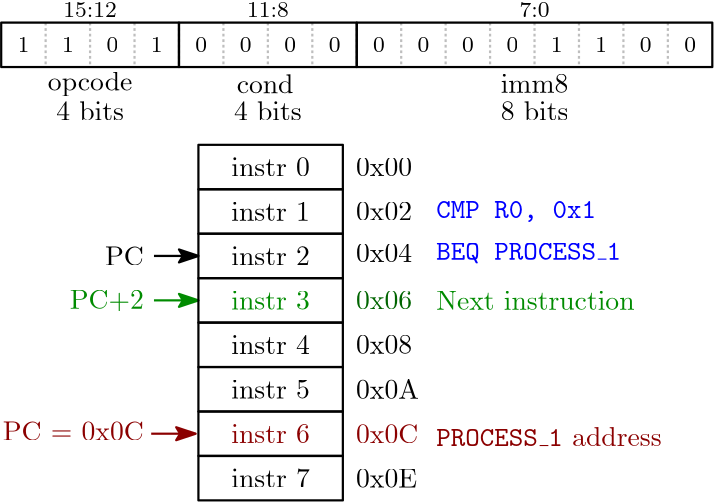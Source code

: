 <?xml version="1.0"?>
<!DOCTYPE ipe SYSTEM "ipe.dtd">
<ipe version="70218" creator="Ipe 7.2.23">
<info created="D:20190917234003" modified="D:20210413195147"/>
<ipestyle name="basic">
<symbol name="arrow/arc(spx)">
<path stroke="sym-stroke" fill="sym-stroke" pen="sym-pen">
0 0 m
-1 0.333 l
-1 -0.333 l
h
</path>
</symbol>
<symbol name="arrow/farc(spx)">
<path stroke="sym-stroke" fill="white" pen="sym-pen">
0 0 m
-1 0.333 l
-1 -0.333 l
h
</path>
</symbol>
<symbol name="arrow/ptarc(spx)">
<path stroke="sym-stroke" fill="sym-stroke" pen="sym-pen">
0 0 m
-1 0.333 l
-0.8 0 l
-1 -0.333 l
h
</path>
</symbol>
<symbol name="arrow/fptarc(spx)">
<path stroke="sym-stroke" fill="white" pen="sym-pen">
0 0 m
-1 0.333 l
-0.8 0 l
-1 -0.333 l
h
</path>
</symbol>
<symbol name="mark/circle(sx)" transformations="translations">
<path fill="sym-stroke">
0.6 0 0 0.6 0 0 e
0.4 0 0 0.4 0 0 e
</path>
</symbol>
<symbol name="mark/disk(sx)" transformations="translations">
<path fill="sym-stroke">
0.6 0 0 0.6 0 0 e
</path>
</symbol>
<symbol name="mark/fdisk(sfx)" transformations="translations">
<group>
<path fill="sym-fill">
0.5 0 0 0.5 0 0 e
</path>
<path fill="sym-stroke" fillrule="eofill">
0.6 0 0 0.6 0 0 e
0.4 0 0 0.4 0 0 e
</path>
</group>
</symbol>
<symbol name="mark/box(sx)" transformations="translations">
<path fill="sym-stroke" fillrule="eofill">
-0.6 -0.6 m
0.6 -0.6 l
0.6 0.6 l
-0.6 0.6 l
h
-0.4 -0.4 m
0.4 -0.4 l
0.4 0.4 l
-0.4 0.4 l
h
</path>
</symbol>
<symbol name="mark/square(sx)" transformations="translations">
<path fill="sym-stroke">
-0.6 -0.6 m
0.6 -0.6 l
0.6 0.6 l
-0.6 0.6 l
h
</path>
</symbol>
<symbol name="mark/fsquare(sfx)" transformations="translations">
<group>
<path fill="sym-fill">
-0.5 -0.5 m
0.5 -0.5 l
0.5 0.5 l
-0.5 0.5 l
h
</path>
<path fill="sym-stroke" fillrule="eofill">
-0.6 -0.6 m
0.6 -0.6 l
0.6 0.6 l
-0.6 0.6 l
h
-0.4 -0.4 m
0.4 -0.4 l
0.4 0.4 l
-0.4 0.4 l
h
</path>
</group>
</symbol>
<symbol name="mark/cross(sx)" transformations="translations">
<group>
<path fill="sym-stroke">
-0.43 -0.57 m
0.57 0.43 l
0.43 0.57 l
-0.57 -0.43 l
h
</path>
<path fill="sym-stroke">
-0.43 0.57 m
0.57 -0.43 l
0.43 -0.57 l
-0.57 0.43 l
h
</path>
</group>
</symbol>
<symbol name="arrow/fnormal(spx)">
<path stroke="sym-stroke" fill="white" pen="sym-pen">
0 0 m
-1 0.333 l
-1 -0.333 l
h
</path>
</symbol>
<symbol name="arrow/pointed(spx)">
<path stroke="sym-stroke" fill="sym-stroke" pen="sym-pen">
0 0 m
-1 0.333 l
-0.8 0 l
-1 -0.333 l
h
</path>
</symbol>
<symbol name="arrow/fpointed(spx)">
<path stroke="sym-stroke" fill="white" pen="sym-pen">
0 0 m
-1 0.333 l
-0.8 0 l
-1 -0.333 l
h
</path>
</symbol>
<symbol name="arrow/linear(spx)">
<path stroke="sym-stroke" pen="sym-pen">
-1 0.333 m
0 0 l
-1 -0.333 l
</path>
</symbol>
<symbol name="arrow/fdouble(spx)">
<path stroke="sym-stroke" fill="white" pen="sym-pen">
0 0 m
-1 0.333 l
-1 -0.333 l
h
-1 0 m
-2 0.333 l
-2 -0.333 l
h
</path>
</symbol>
<symbol name="arrow/double(spx)">
<path stroke="sym-stroke" fill="sym-stroke" pen="sym-pen">
0 0 m
-1 0.333 l
-1 -0.333 l
h
-1 0 m
-2 0.333 l
-2 -0.333 l
h
</path>
</symbol>
<anglesize name="22.5 deg" value="22.5"/>
<anglesize name="30 deg" value="30"/>
<anglesize name="45 deg" value="45"/>
<anglesize name="60 deg" value="60"/>
<anglesize name="90 deg" value="90"/>
<arrowsize name="large" value="10"/>
<arrowsize name="small" value="5"/>
<arrowsize name="tiny" value="3"/>
<color name="blue1" value="0 0 1"/>
<color name="blue2" value="0 0 0.933"/>
<color name="blue3" value="0 0 0.804"/>
<color name="blue4" value="0 0 0.545"/>
<color name="brown" value="0.647 0.165 0.165"/>
<color name="darkblue" value="0 0 0.545"/>
<color name="darkcyan" value="0 0.545 0.545"/>
<color name="darkgray" value="0.663"/>
<color name="darkgreen" value="0 0.392 0"/>
<color name="darkmagenta" value="0.545 0 0.545"/>
<color name="darkorange" value="1 0.549 0"/>
<color name="darkred" value="0.545 0 0"/>
<color name="gold" value="1 0.843 0"/>
<color name="gray" value="0.745"/>
<color name="green" value="0 1 0"/>
<color name="green1" value="0 1 0"/>
<color name="green2" value="0 0.933 0"/>
<color name="green3" value="0 0.804 0"/>
<color name="green4" value="0 0.545 0"/>
<color name="lightblue" value="0.678 0.847 0.902"/>
<color name="lightcyan" value="0.878 1 1"/>
<color name="lightgray" value="0.827"/>
<color name="lightgreen" value="0.565 0.933 0.565"/>
<color name="lightyellow" value="1 1 0.878"/>
<color name="navy" value="0 0 0.502"/>
<color name="orange" value="1 0.647 0"/>
<color name="pink" value="1 0.753 0.796"/>
<color name="purple" value="0.627 0.125 0.941"/>
<color name="red1" value="1 0 0"/>
<color name="red2" value="0.933 0 0"/>
<color name="red3" value="0.804 0 0"/>
<color name="red4" value="0.545 0 0"/>
<color name="seagreen" value="0.18 0.545 0.341"/>
<color name="turquoise" value="0.251 0.878 0.816"/>
<color name="violet" value="0.933 0.51 0.933"/>
<color name="yellow" value="1 1 0"/>
<dashstyle name="dash dot dotted" value="[4 2 1 2 1 2] 0"/>
<dashstyle name="dash dotted" value="[4 2 1 2] 0"/>
<dashstyle name="dashed1" value="[1] 0"/>
<dashstyle name="dashed2" value="[2] 0"/>
<dashstyle name="dashed3" value="[4] 0"/>
<dashstyle name="dotted1" value="[1 1] 0"/>
<dashstyle name="dotted2" value="[1 2] 0"/>
<dashstyle name="dotted3" value="[1 3] 0"/>
<gridsize name="1 pts" value="1"/>
<gridsize name="10 pts (~3.5 mm)" value="10"/>
<gridsize name="14 pts (~5 mm)" value="14"/>
<gridsize name="16 pts (~6 mm)" value="16"/>
<gridsize name="2 pts" value="2"/>
<gridsize name="20 pts (~7 mm)" value="20"/>
<gridsize name="28 pts (~10 mm)" value="28"/>
<gridsize name="32 pts (~12 mm)" value="32"/>
<gridsize name="4 pts" value="4"/>
<gridsize name="56 pts (~20 mm)" value="56"/>
<gridsize name="8 pts (~3 mm)" value="8"/>
<opacity name="10%" value="0.1"/>
<opacity name="30%" value="0.3"/>
<opacity name="50%" value="0.5"/>
<opacity name="75%" value="0.75"/>
<pen name="fat" value="1.2"/>
<pen name="heavier" value="0.8"/>
<pen name="ultrafat" value="2"/>
<symbolsize name="large" value="5"/>
<symbolsize name="small" value="2"/>
<symbolsize name="tiny" value="1.1"/>
<textsize name="Huge" value="\Huge"/>
<textsize name="LARGE" value="\LARGE"/>
<textsize name="Large" value="\Large"/>
<textsize name="footnote" value="\footnotesize"/>
<textsize name="huge" value="\huge"/>
<textsize name="large" value="\large"/>
<textsize name="small" value="\small"/>
<textsize name="tiny" value="\tiny"/>
<textstyle name="center" begin="\begin{center}" end="\end{center}"/>
<textstyle name="item" begin="\begin{itemize}\item{}" end="\end{itemize}"/>
<textstyle name="itemize" begin="\begin{itemize}" end="\end{itemize}"/>
<layout paper="320 224" origin="0 0" frame="320 224"/>
<tiling name="falling" angle="-60" step="4" width="1"/>
<tiling name="rising" angle="30" step="4" width="1"/>
</ipestyle>
<page>
<layer name="alpha"/>
<view layers="alpha" active="alpha"/>
<path layer="alpha" matrix="0 1 -1 0 247 14" stroke="green4" pen="heavier" arrow="pointed/normal">
98 176 m
98 160 l
</path>
<text matrix="1 0 0 1 192.339 -8" transformations="translations" pos="16 120" stroke="green4" type="label" width="71.482" height="6.808" depth="0" halign="center" valign="center">Next instruction</text>
<path matrix="1 0 0 1 -77 -44" stroke="black" pen="heavier">
164 212 m
164 196 l
216 196 l
216 212 l
h
</path>
<text matrix="1 0 0 1 38 -8" transformations="translations" pos="16 120" stroke="green4" type="label" width="26.705" height="6.808" depth="0.83" halign="center" valign="center">PC+2</text>
<text matrix="1 0 0 1 57 34" transformations="translations" pos="56 126" stroke="black" type="label" width="28.311" height="6.654" depth="0" halign="center" valign="center">instr 0</text>
<path matrix="1 0 0 1 -77 -60" stroke="black" pen="heavier">
164 212 m
164 196 l
216 196 l
216 212 l
h
</path>
<text matrix="1 0 0 1 57 18" transformations="translations" pos="56 126" stroke="black" type="label" width="28.311" height="6.654" depth="0" halign="center" valign="center">instr 1</text>
<path matrix="1 0 0 1 -77 -76" stroke="black" pen="heavier">
164 212 m
164 196 l
216 196 l
216 212 l
h
</path>
<path matrix="1 0 0 1 -77 -92" stroke="black" pen="heavier">
164 212 m
164 196 l
216 196 l
216 212 l
h
</path>
<path matrix="1 0 0 1 -77 -108" stroke="black" pen="heavier">
164 212 m
164 196 l
216 196 l
216 212 l
h
</path>
<text matrix="1 0 0 1 57 -30" transformations="translations" pos="56 126" stroke="black" type="label" width="28.311" height="6.654" depth="0" halign="center" valign="center">instr 4</text>
<path matrix="1 0 0 1 -77 -124" stroke="black" pen="heavier">
164 212 m
164 196 l
216 196 l
216 212 l
h
</path>
<path matrix="1 0 0 1 -77 -140" stroke="black" pen="heavier">
164 212 m
164 196 l
216 196 l
216 212 l
h
</path>
<text matrix="1 0 0 1 57 -62" transformations="translations" pos="56 126" stroke="darkred" type="label" width="28.311" height="6.654" depth="0" halign="center" valign="center">instr 6</text>
<path matrix="1 0 0 1 -77 -156" stroke="black" pen="heavier">
164 212 m
164 196 l
216 196 l
216 212 l
h
</path>
<text matrix="1 0 0 1 57 -78" transformations="translations" pos="56 126" stroke="black" type="label" width="28.311" height="6.654" depth="0" halign="center" valign="center">instr 7</text>
<text matrix="1 0 0 1 44.365 8" transformations="translations" pos="16 120" stroke="black" type="label" width="13.975" height="6.808" depth="0" halign="center" valign="center">PC</text>
<path matrix="0 1 -1 0 247 30" stroke="black" pen="heavier" arrow="pointed/normal">
98 176 m
98 160 l
</path>
<text matrix="1 0 0 1 185.365 24" transformations="translations" pos="16 120" stroke="blue1" type="label" width="57.534" height="6.092" depth="1.38" halign="center" valign="center">\texttt{CMP R0, 0x1}</text>
<text matrix="1 0 0 1 97.824 34" transformations="translations" pos="56 126" stroke="black" type="label" width="20.202" height="6.42" depth="0" halign="center" valign="center">0x00</text>
<text matrix="1 0 0 1 97.824 18" transformations="translations" pos="56 126" stroke="black" type="label" width="20.202" height="6.42" depth="0" halign="center" valign="center">0x02</text>
<text matrix="1 0 0 1 97.824 -14" transformations="translations" pos="56 126" stroke="darkgreen" type="label" width="20.202" height="6.42" depth="0" halign="center" valign="center">0x06</text>
<text matrix="1 0 0 1 97.824 -30" transformations="translations" pos="56 126" stroke="black" type="label" width="20.202" height="6.42" depth="0" halign="center" valign="center">0x08</text>
<text matrix="1 0 0 1 98.931 -62" transformations="translations" pos="56 126" stroke="darkred" type="label" width="22.416" height="6.808" depth="0" halign="center" valign="center">0x0C</text>
<text matrix="1 0 0 1 98.7235 -78" transformations="translations" pos="56 126" stroke="black" type="label" width="22.001" height="6.808" depth="0" halign="center" valign="center">0x0E</text>
<text matrix="1 0 0 1 57 2" transformations="translations" pos="56 126" stroke="black" type="label" width="28.311" height="6.654" depth="0" halign="center" valign="center">instr 2</text>
<text matrix="1 0 0 1 57 -14" transformations="translations" pos="56 126" stroke="green4" type="label" width="28.311" height="6.654" depth="0" halign="center" valign="center">instr 3</text>
<text matrix="1 0 0 1 57 -46" transformations="translations" pos="56 126" stroke="black" type="label" width="28.311" height="6.654" depth="0" halign="center" valign="center">instr 5</text>
<text matrix="1 0 0 1 97.824 3" transformations="translations" pos="56 126" stroke="black" type="label" width="20.202" height="6.42" depth="0" halign="center" valign="center">0x04</text>
<text matrix="1 0 0 1 99.0695 -46" transformations="translations" pos="56 126" stroke="black" type="label" width="22.693" height="6.808" depth="0" halign="center" valign="center">0x0A</text>
<text matrix="1 0 0 1 189.863 9" transformations="translations" pos="16 120" stroke="blue1" type="label" width="66.53" height="6.092" depth="1.38" halign="center" valign="center">\texttt{BEQ PROCESS\_1}</text>
<text matrix="1 0 0 1 197.183 -57" transformations="translations" pos="16 120" stroke="darkred" type="label" width="81.17" height="6.918" depth="0" halign="center" valign="center">\texttt{PROCESS\_1} address</text>
<text matrix="1 0 0 1 25.9615 -55" transformations="translations" pos="16 120" stroke="darkred" type="label" width="50.782" height="6.808" depth="0" halign="center" valign="center">PC = 0x0C</text>
<path matrix="0 1 -1 0 246 -34" stroke="darkred" pen="heavier" arrow="pointed/normal">
98 176 m
98 160 l
</path>
<path matrix="1 0 0 1 208 188" stroke="gray" dash="dashed1" pen="heavier">
16 24 m
16 8 l
</path>
<text matrix="1 0 0 1 -16.1765 86.712" transformations="translations" pos="212 100" stroke="black" type="label" width="24.353" height="6.654" depth="0" valign="baseline">imm8</text>
<text matrix="1 0 0 1 -21.6445 59" transformations="translations" pos="60 155" stroke="black" type="label" width="19.289" height="5.136" depth="0" valign="baseline" size="footnote">15:12</text>
<text matrix="1 0 0 1 -217.528 88" transformations="translations" pos="322 126" stroke="black" type="label" width="15.055" height="5.136" depth="0" valign="baseline" size="footnote">11:8</text>
<text matrix="1 0 0 1 -161.411 93" transformations="translations" pos="364 121" stroke="black" type="label" width="10.821" height="5.136" depth="0" valign="baseline" size="footnote">7:0</text>
<path matrix="1 0 0 1 16 188" stroke="gray" dash="dashed1" pen="heavier">
16 24 m
16 8 l
</path>
<path matrix="1 0 0 1 32 188" stroke="gray" dash="dashed1" pen="heavier">
16 24 m
16 8 l
</path>
<path matrix="1 0 0 1 48 188" stroke="gray" dash="dashed1" pen="heavier">
16 24 m
16 8 l
</path>
<path matrix="1 0 0 1 64 188" stroke="gray" dash="dashed1" pen="heavier">
16 24 m
16 8 l
</path>
<path matrix="1 0 0 1 80 188" stroke="gray" dash="dashed1" pen="heavier">
16 24 m
16 8 l
</path>
<path matrix="1 0 0 1 96 188" stroke="gray" dash="dashed1" pen="heavier">
16 24 m
16 8 l
</path>
<path matrix="1 0 0 1 112 188" stroke="gray" dash="dashed1" pen="heavier">
16 24 m
16 8 l
</path>
<path matrix="1 0 0 1 128 188" stroke="gray" dash="dashed1" pen="heavier">
16 24 m
16 8 l
</path>
<path matrix="1 0 0 1 144 188" stroke="gray" dash="dashed1" pen="heavier">
16 24 m
16 8 l
</path>
<path matrix="1 0 0 1 160 188" stroke="gray" dash="dashed1" pen="heavier">
16 24 m
16 8 l
</path>
<path matrix="1 0 0 1 176 188" stroke="gray" dash="dashed1" pen="heavier">
16 24 m
16 8 l
</path>
<path matrix="1 0 0 1 192 188" stroke="gray" dash="dashed1" pen="heavier">
16 24 m
16 8 l
</path>
<path matrix="1 0 0 1 224 188" stroke="gray" dash="dashed1" pen="heavier">
16 24 m
16 8 l
</path>
<path matrix="1 0 0 1 240 188" stroke="gray" dash="dashed1" pen="heavier">
16 24 m
16 8 l
</path>
<path matrix="1 0 0 1 4 -8" stroke="black" pen="heavier">
140 220 m
140 204 l
268 204 l
268 220 l
h
</path>
<path matrix="1 0 0 1 5 -8" stroke="black" pen="heavier">
75 220 m
75 204 l
139 204 l
139 220 l
h
</path>
<path matrix="1 0 0 1 5 -8" stroke="black" pen="heavier">
11 220 m
11 204 l
75 204 l
75 220 l
h
</path>
<text matrix="1 0 0 1 -75.2045 69.817" transformations="translations" pos="111 107" stroke="black" type="label" width="24.409" height="6.918" depth="0" valign="baseline">4 bits</text>
<text matrix="1 0 0 1 -11.2045 69.817" transformations="translations" pos="111 107" stroke="black" type="label" width="24.409" height="6.918" depth="0" valign="baseline">4 bits</text>
<text matrix="1 0 0 1 84.7955 69.817" transformations="translations" pos="111 107" stroke="black" type="label" width="24.409" height="6.918" depth="0" valign="baseline">8 bits</text>
<text matrix="1 0 0 1 -36 49" transformations="translations" pos="60 155" stroke="black" type="label" width="4.234" height="5.136" depth="0" halign="center" valign="center" size="footnote">1</text>
<text matrix="1 0 0 1 -4 49" transformations="translations" pos="60 155" stroke="black" type="label" width="4.234" height="5.136" depth="0" halign="center" valign="center" size="footnote">0</text>
<text matrix="1 0 0 1 -20 49" transformations="translations" pos="60 155" stroke="black" type="label" width="4.234" height="5.136" depth="0" halign="center" valign="center" size="footnote">1</text>
<text matrix="1 0 0 1 12 49" transformations="translations" pos="60 155" stroke="black" type="label" width="4.234" height="5.136" depth="0" halign="center" valign="center" size="footnote">1</text>
<text matrix="1 0 0 1 -100.24 100.58" transformations="translations" pos="201 86" stroke="black" type="label" width="20.479" height="6.918" depth="0" valign="baseline">cond</text>
<text matrix="1 0 0 1 -168.221 101.541" transformations="translations" pos="201 86" stroke="black" type="label" width="30.441" height="6.926" depth="1.93" valign="baseline">opcode</text>
<text matrix="1 0 0 1 28 49" transformations="translations" pos="60 155" stroke="black" type="label" width="4.234" height="5.136" depth="0" halign="center" valign="center" size="footnote">0</text>
<text matrix="1 0 0 1 44 49" transformations="translations" pos="60 155" stroke="black" type="label" width="4.234" height="5.136" depth="0" halign="center" valign="center" size="footnote">0</text>
<text matrix="1 0 0 1 60 49" transformations="translations" pos="60 155" stroke="black" type="label" width="4.234" height="5.136" depth="0" halign="center" valign="center" size="footnote">0</text>
<text matrix="1 0 0 1 76 49" transformations="translations" pos="60 155" stroke="black" type="label" width="4.234" height="5.136" depth="0" halign="center" valign="center" size="footnote">0</text>
<text matrix="1 0 0 1 92 49" transformations="translations" pos="60 155" stroke="black" type="label" width="4.234" height="5.136" depth="0" halign="center" valign="center" size="footnote">0</text>
<text matrix="1 0 0 1 108 49" transformations="translations" pos="60 155" stroke="black" type="label" width="4.234" height="5.136" depth="0" halign="center" valign="center" size="footnote">0</text>
<text matrix="1 0 0 1 124 49" transformations="translations" pos="60 155" stroke="black" type="label" width="4.234" height="5.136" depth="0" halign="center" valign="center" size="footnote">0</text>
<text matrix="1 0 0 1 140 49" transformations="translations" pos="60 155" stroke="black" type="label" width="4.234" height="5.136" depth="0" halign="center" valign="center" size="footnote">0</text>
<text matrix="1 0 0 1 156 49" transformations="translations" pos="60 155" stroke="black" type="label" width="4.234" height="5.136" depth="0" halign="center" valign="center" size="footnote">1</text>
<text matrix="1 0 0 1 172 49" transformations="translations" pos="60 155" stroke="black" type="label" width="4.234" height="5.136" depth="0" halign="center" valign="center" size="footnote">1</text>
<text matrix="1 0 0 1 188 49" transformations="translations" pos="60 155" stroke="black" type="label" width="4.234" height="5.136" depth="0" halign="center" valign="center" size="footnote">0</text>
<text matrix="1 0 0 1 204 49" transformations="translations" pos="60 155" stroke="black" type="label" width="4.234" height="5.136" depth="0" halign="center" valign="center" size="footnote">0</text>
</page>
</ipe>
